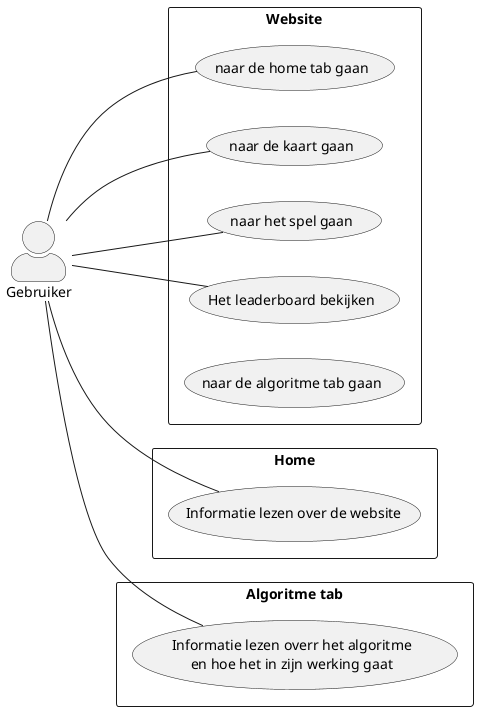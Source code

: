 @startuml
left to right direction
skinparam actorStyle awesome

actor "Gebruiker" as user

Rectangle "Website" {
    usecase "naar de home tab gaan" as UC1
    usecase "naar de kaart gaan" as UC2
    usecase "naar het spel gaan" as UC3
    usecase "Het leaderboard bekijken" as UC4
    usecase "naar de algoritme tab gaan" as UC5
}

Rectangle Home {
    usecase "Informatie lezen over de website" as UC6
}

Rectangle "Algoritme tab" as algoritme {
    usecase  UC7 as "Informatie lezen overr het algoritme 
    en hoe het in zijn werking gaat"
}

user -- UC1
user -- UC2
user --UC3
user--UC4
user--UC6
user--UC7
@enduml